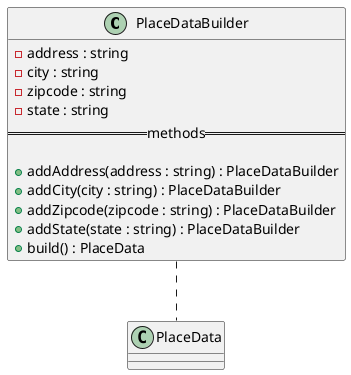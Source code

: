 @startuml PlaceDataBuilder Diagram
class PlaceDataBuilder {
  - address : string
  - city : string
  - zipcode : string
  - state : string
  ==methods==

  + addAddress(address : string) : PlaceDataBuilder
  + addCity(city : string) : PlaceDataBuilder
  + addZipcode(zipcode : string) : PlaceDataBuilder
  + addState(state : string) : PlaceDataBuilder
  + build() : PlaceData
}

PlaceDataBuilder .. PlaceData
@enduml
